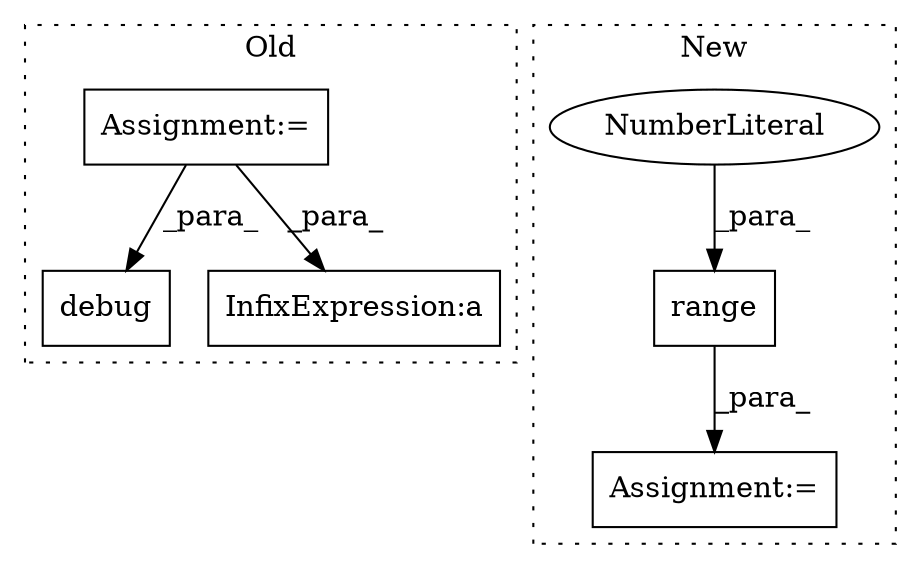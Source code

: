 digraph G {
subgraph cluster0 {
1 [label="debug" a="32" s="3327,3378" l="6,1" shape="box"];
4 [label="Assignment:=" a="7" s="3275" l="1" shape="box"];
5 [label="InfixExpression:a" a="27" s="3393" l="3" shape="box"];
label = "Old";
style="dotted";
}
subgraph cluster1 {
2 [label="range" a="32" s="2841,2851" l="6,1" shape="box"];
3 [label="Assignment:=" a="7" s="3046" l="1" shape="box"];
6 [label="NumberLiteral" a="34" s="2847" l="1" shape="ellipse"];
label = "New";
style="dotted";
}
2 -> 3 [label="_para_"];
4 -> 5 [label="_para_"];
4 -> 1 [label="_para_"];
6 -> 2 [label="_para_"];
}